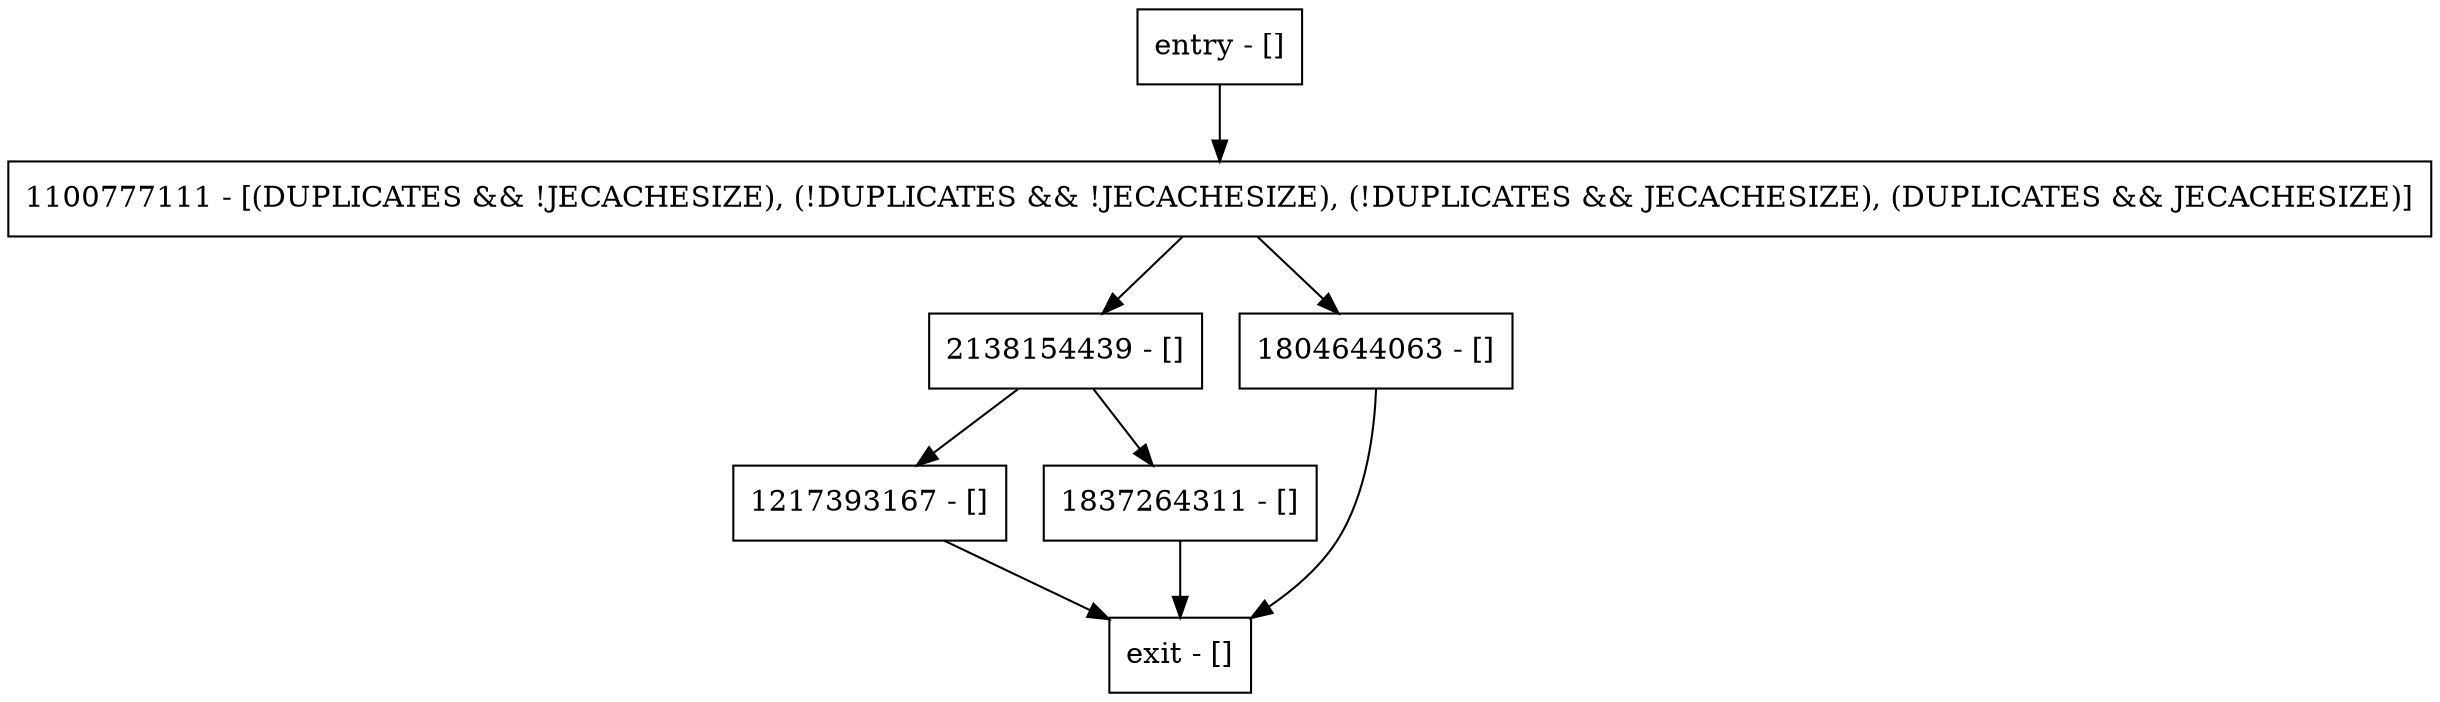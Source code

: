 digraph getDefaultCacheMode {
node [shape=record];
entry [label="entry - []"];
exit [label="exit - []"];
1217393167 [label="1217393167 - []"];
1837264311 [label="1837264311 - []"];
2138154439 [label="2138154439 - []"];
1100777111 [label="1100777111 - [(DUPLICATES && !JECACHESIZE), (!DUPLICATES && !JECACHESIZE), (!DUPLICATES && JECACHESIZE), (DUPLICATES && JECACHESIZE)]"];
1804644063 [label="1804644063 - []"];
entry;
exit;
entry -> 1100777111;
1217393167 -> exit;
1837264311 -> exit;
2138154439 -> 1217393167;
2138154439 -> 1837264311;
1100777111 -> 2138154439;
1100777111 -> 1804644063;
1804644063 -> exit;
}
